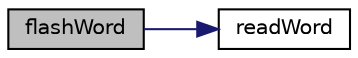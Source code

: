 digraph "flashWord"
{
 // LATEX_PDF_SIZE
  edge [fontname="Helvetica",fontsize="10",labelfontname="Helvetica",labelfontsize="10"];
  node [fontname="Helvetica",fontsize="10",shape=record];
  rankdir="LR";
  Node1 [label="flashWord",height=0.2,width=0.4,color="black", fillcolor="grey75", style="filled", fontcolor="black",tooltip=" "];
  Node1 -> Node2 [color="midnightblue",fontsize="10",style="solid",fontname="Helvetica"];
  Node2 [label="readWord",height=0.2,width=0.4,color="black", fillcolor="white", style="filled",URL="$bootloader_8c.html#a282446bae4a0f8cae076bec6aff91c5d",tooltip=" "];
}
